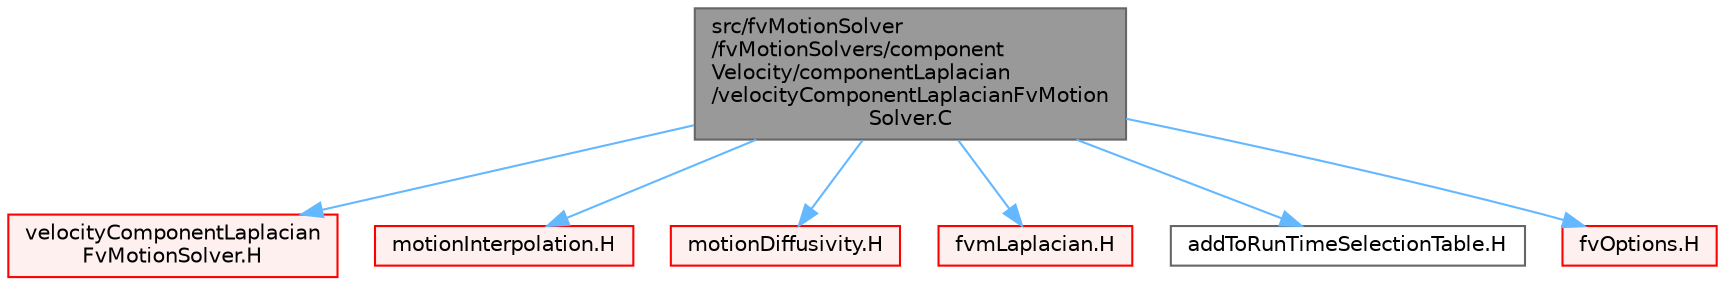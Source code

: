 digraph "src/fvMotionSolver/fvMotionSolvers/componentVelocity/componentLaplacian/velocityComponentLaplacianFvMotionSolver.C"
{
 // LATEX_PDF_SIZE
  bgcolor="transparent";
  edge [fontname=Helvetica,fontsize=10,labelfontname=Helvetica,labelfontsize=10];
  node [fontname=Helvetica,fontsize=10,shape=box,height=0.2,width=0.4];
  Node1 [id="Node000001",label="src/fvMotionSolver\l/fvMotionSolvers/component\lVelocity/componentLaplacian\l/velocityComponentLaplacianFvMotion\lSolver.C",height=0.2,width=0.4,color="gray40", fillcolor="grey60", style="filled", fontcolor="black",tooltip=" "];
  Node1 -> Node2 [id="edge1_Node000001_Node000002",color="steelblue1",style="solid",tooltip=" "];
  Node2 [id="Node000002",label="velocityComponentLaplacian\lFvMotionSolver.H",height=0.2,width=0.4,color="red", fillcolor="#FFF0F0", style="filled",URL="$velocityComponentLaplacianFvMotionSolver_8H.html",tooltip=" "];
  Node1 -> Node412 [id="edge2_Node000001_Node000412",color="steelblue1",style="solid",tooltip=" "];
  Node412 [id="Node000412",label="motionInterpolation.H",height=0.2,width=0.4,color="red", fillcolor="#FFF0F0", style="filled",URL="$motionInterpolation_8H.html",tooltip=" "];
  Node1 -> Node413 [id="edge3_Node000001_Node000413",color="steelblue1",style="solid",tooltip=" "];
  Node413 [id="Node000413",label="motionDiffusivity.H",height=0.2,width=0.4,color="red", fillcolor="#FFF0F0", style="filled",URL="$motionDiffusivity_8H.html",tooltip=" "];
  Node1 -> Node414 [id="edge4_Node000001_Node000414",color="steelblue1",style="solid",tooltip=" "];
  Node414 [id="Node000414",label="fvmLaplacian.H",height=0.2,width=0.4,color="red", fillcolor="#FFF0F0", style="filled",URL="$fvmLaplacian_8H.html",tooltip="Calculate the matrix for the laplacian of the field."];
  Node1 -> Node437 [id="edge5_Node000001_Node000437",color="steelblue1",style="solid",tooltip=" "];
  Node437 [id="Node000437",label="addToRunTimeSelectionTable.H",height=0.2,width=0.4,color="grey40", fillcolor="white", style="filled",URL="$addToRunTimeSelectionTable_8H.html",tooltip="Macros for easy insertion into run-time selection tables."];
  Node1 -> Node438 [id="edge6_Node000001_Node000438",color="steelblue1",style="solid",tooltip=" "];
  Node438 [id="Node000438",label="fvOptions.H",height=0.2,width=0.4,color="red", fillcolor="#FFF0F0", style="filled",URL="$fvOptions_8H.html",tooltip=" "];
}
